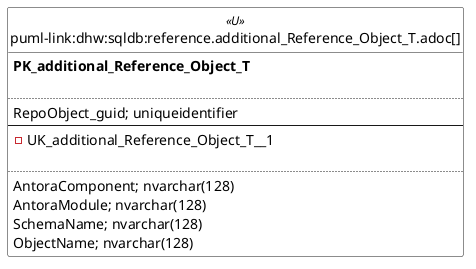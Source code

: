 @startuml
left to right direction
'top to bottom direction
hide circle
'avoide "." issues:
set namespaceSeparator none


skinparam class {
  BackgroundColor White
  BackgroundColor<<FN>> Yellow
  BackgroundColor<<FS>> Yellow
  BackgroundColor<<FT>> LightGray
  BackgroundColor<<IF>> Yellow
  BackgroundColor<<IS>> Yellow
  BackgroundColor<<P>> Aqua
  BackgroundColor<<PC>> Aqua
  BackgroundColor<<SN>> Yellow
  BackgroundColor<<SO>> SlateBlue
  BackgroundColor<<TF>> LightGray
  BackgroundColor<<TR>> Tomato
  BackgroundColor<<U>> White
  BackgroundColor<<V>> WhiteSmoke
  BackgroundColor<<X>> Aqua
  BackgroundColor<<external>> AliceBlue
}


entity "puml-link:dhw:sqldb:reference.additional_Reference_Object_T.adoc[]" as reference.additional_Reference_Object_T << U >> {
**PK_additional_Reference_Object_T**

..
RepoObject_guid; uniqueidentifier
--
- UK_additional_Reference_Object_T__1

..
AntoraComponent; nvarchar(128)
AntoraModule; nvarchar(128)
SchemaName; nvarchar(128)
ObjectName; nvarchar(128)
}


@enduml

